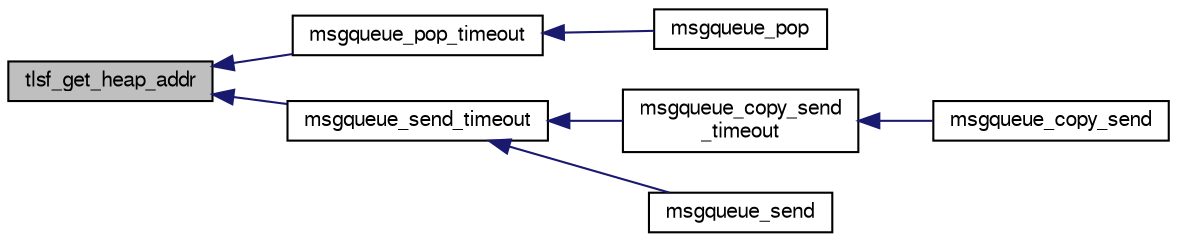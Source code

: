 digraph "tlsf_get_heap_addr"
{
  edge [fontname="FreeSans",fontsize="10",labelfontname="FreeSans",labelfontsize="10"];
  node [fontname="FreeSans",fontsize="10",shape=record];
  rankdir="LR";
  Node1 [label="tlsf_get_heap_addr",height=0.2,width=0.4,color="black", fillcolor="grey75", style="filled", fontcolor="black"];
  Node1 -> Node2 [dir="back",color="midnightblue",fontsize="10",style="solid",fontname="FreeSans"];
  Node2 [label="msgqueue_pop_timeout",height=0.2,width=0.4,color="black", fillcolor="white", style="filled",URL="$msg__queue_8h.html#a38dd61b3d9daa051032159c2473eb2cc",tooltip="receive message specifying timeout "];
  Node2 -> Node3 [dir="back",color="midnightblue",fontsize="10",style="solid",fontname="FreeSans"];
  Node3 [label="msgqueue_pop",height=0.2,width=0.4,color="black", fillcolor="white", style="filled",URL="$msg__queue_8h.html#a6ddc872b801355fb65d98f18829419bd",tooltip="wait then receive message "];
  Node1 -> Node4 [dir="back",color="midnightblue",fontsize="10",style="solid",fontname="FreeSans"];
  Node4 [label="msgqueue_send_timeout",height=0.2,width=0.4,color="black", fillcolor="white", style="filled",URL="$msg__queue_8h.html#aa9c85548b02609202975402ff7efcd64",tooltip="send a buffer previously allocated by msgqueue_malloc_before_send "];
  Node4 -> Node5 [dir="back",color="midnightblue",fontsize="10",style="solid",fontname="FreeSans"];
  Node5 [label="msgqueue_copy_send\l_timeout",height=0.2,width=0.4,color="black", fillcolor="white", style="filled",URL="$msg__queue_8h.html#aac728799fec55bd850be4fbc674628a9",tooltip="send a buffer NOT previously allocated "];
  Node5 -> Node6 [dir="back",color="midnightblue",fontsize="10",style="solid",fontname="FreeSans"];
  Node6 [label="msgqueue_copy_send",height=0.2,width=0.4,color="black", fillcolor="white", style="filled",URL="$msg__queue_8h.html#ab8e38447d739bbdfab151c413e813070",tooltip="send a buffer NOT previously allocated "];
  Node4 -> Node7 [dir="back",color="midnightblue",fontsize="10",style="solid",fontname="FreeSans"];
  Node7 [label="msgqueue_send",height=0.2,width=0.4,color="black", fillcolor="white", style="filled",URL="$msg__queue_8h.html#a6b457b8a24d51625e782035fe54622a7",tooltip="send a buffer previously allocated by msgqueue_malloc_before_send "];
}
